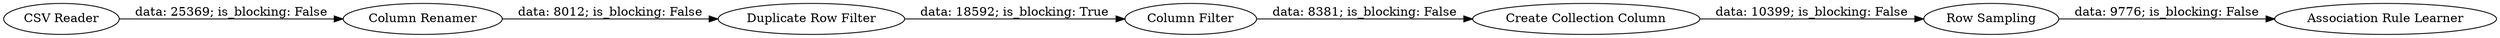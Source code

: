 digraph {
	"-1321392285172251620_5" [label="Create Collection Column"]
	"-1321392285172251620_4" [label="Column Filter"]
	"-1321392285172251620_1" [label="CSV Reader"]
	"-1321392285172251620_2" [label="Column Renamer"]
	"-1321392285172251620_7" [label="Association Rule Learner"]
	"-1321392285172251620_6" [label="Row Sampling"]
	"-1321392285172251620_3" [label="Duplicate Row Filter"]
	"-1321392285172251620_2" -> "-1321392285172251620_3" [label="data: 8012; is_blocking: False"]
	"-1321392285172251620_4" -> "-1321392285172251620_5" [label="data: 8381; is_blocking: False"]
	"-1321392285172251620_3" -> "-1321392285172251620_4" [label="data: 18592; is_blocking: True"]
	"-1321392285172251620_5" -> "-1321392285172251620_6" [label="data: 10399; is_blocking: False"]
	"-1321392285172251620_6" -> "-1321392285172251620_7" [label="data: 9776; is_blocking: False"]
	"-1321392285172251620_1" -> "-1321392285172251620_2" [label="data: 25369; is_blocking: False"]
	rankdir=LR
}
